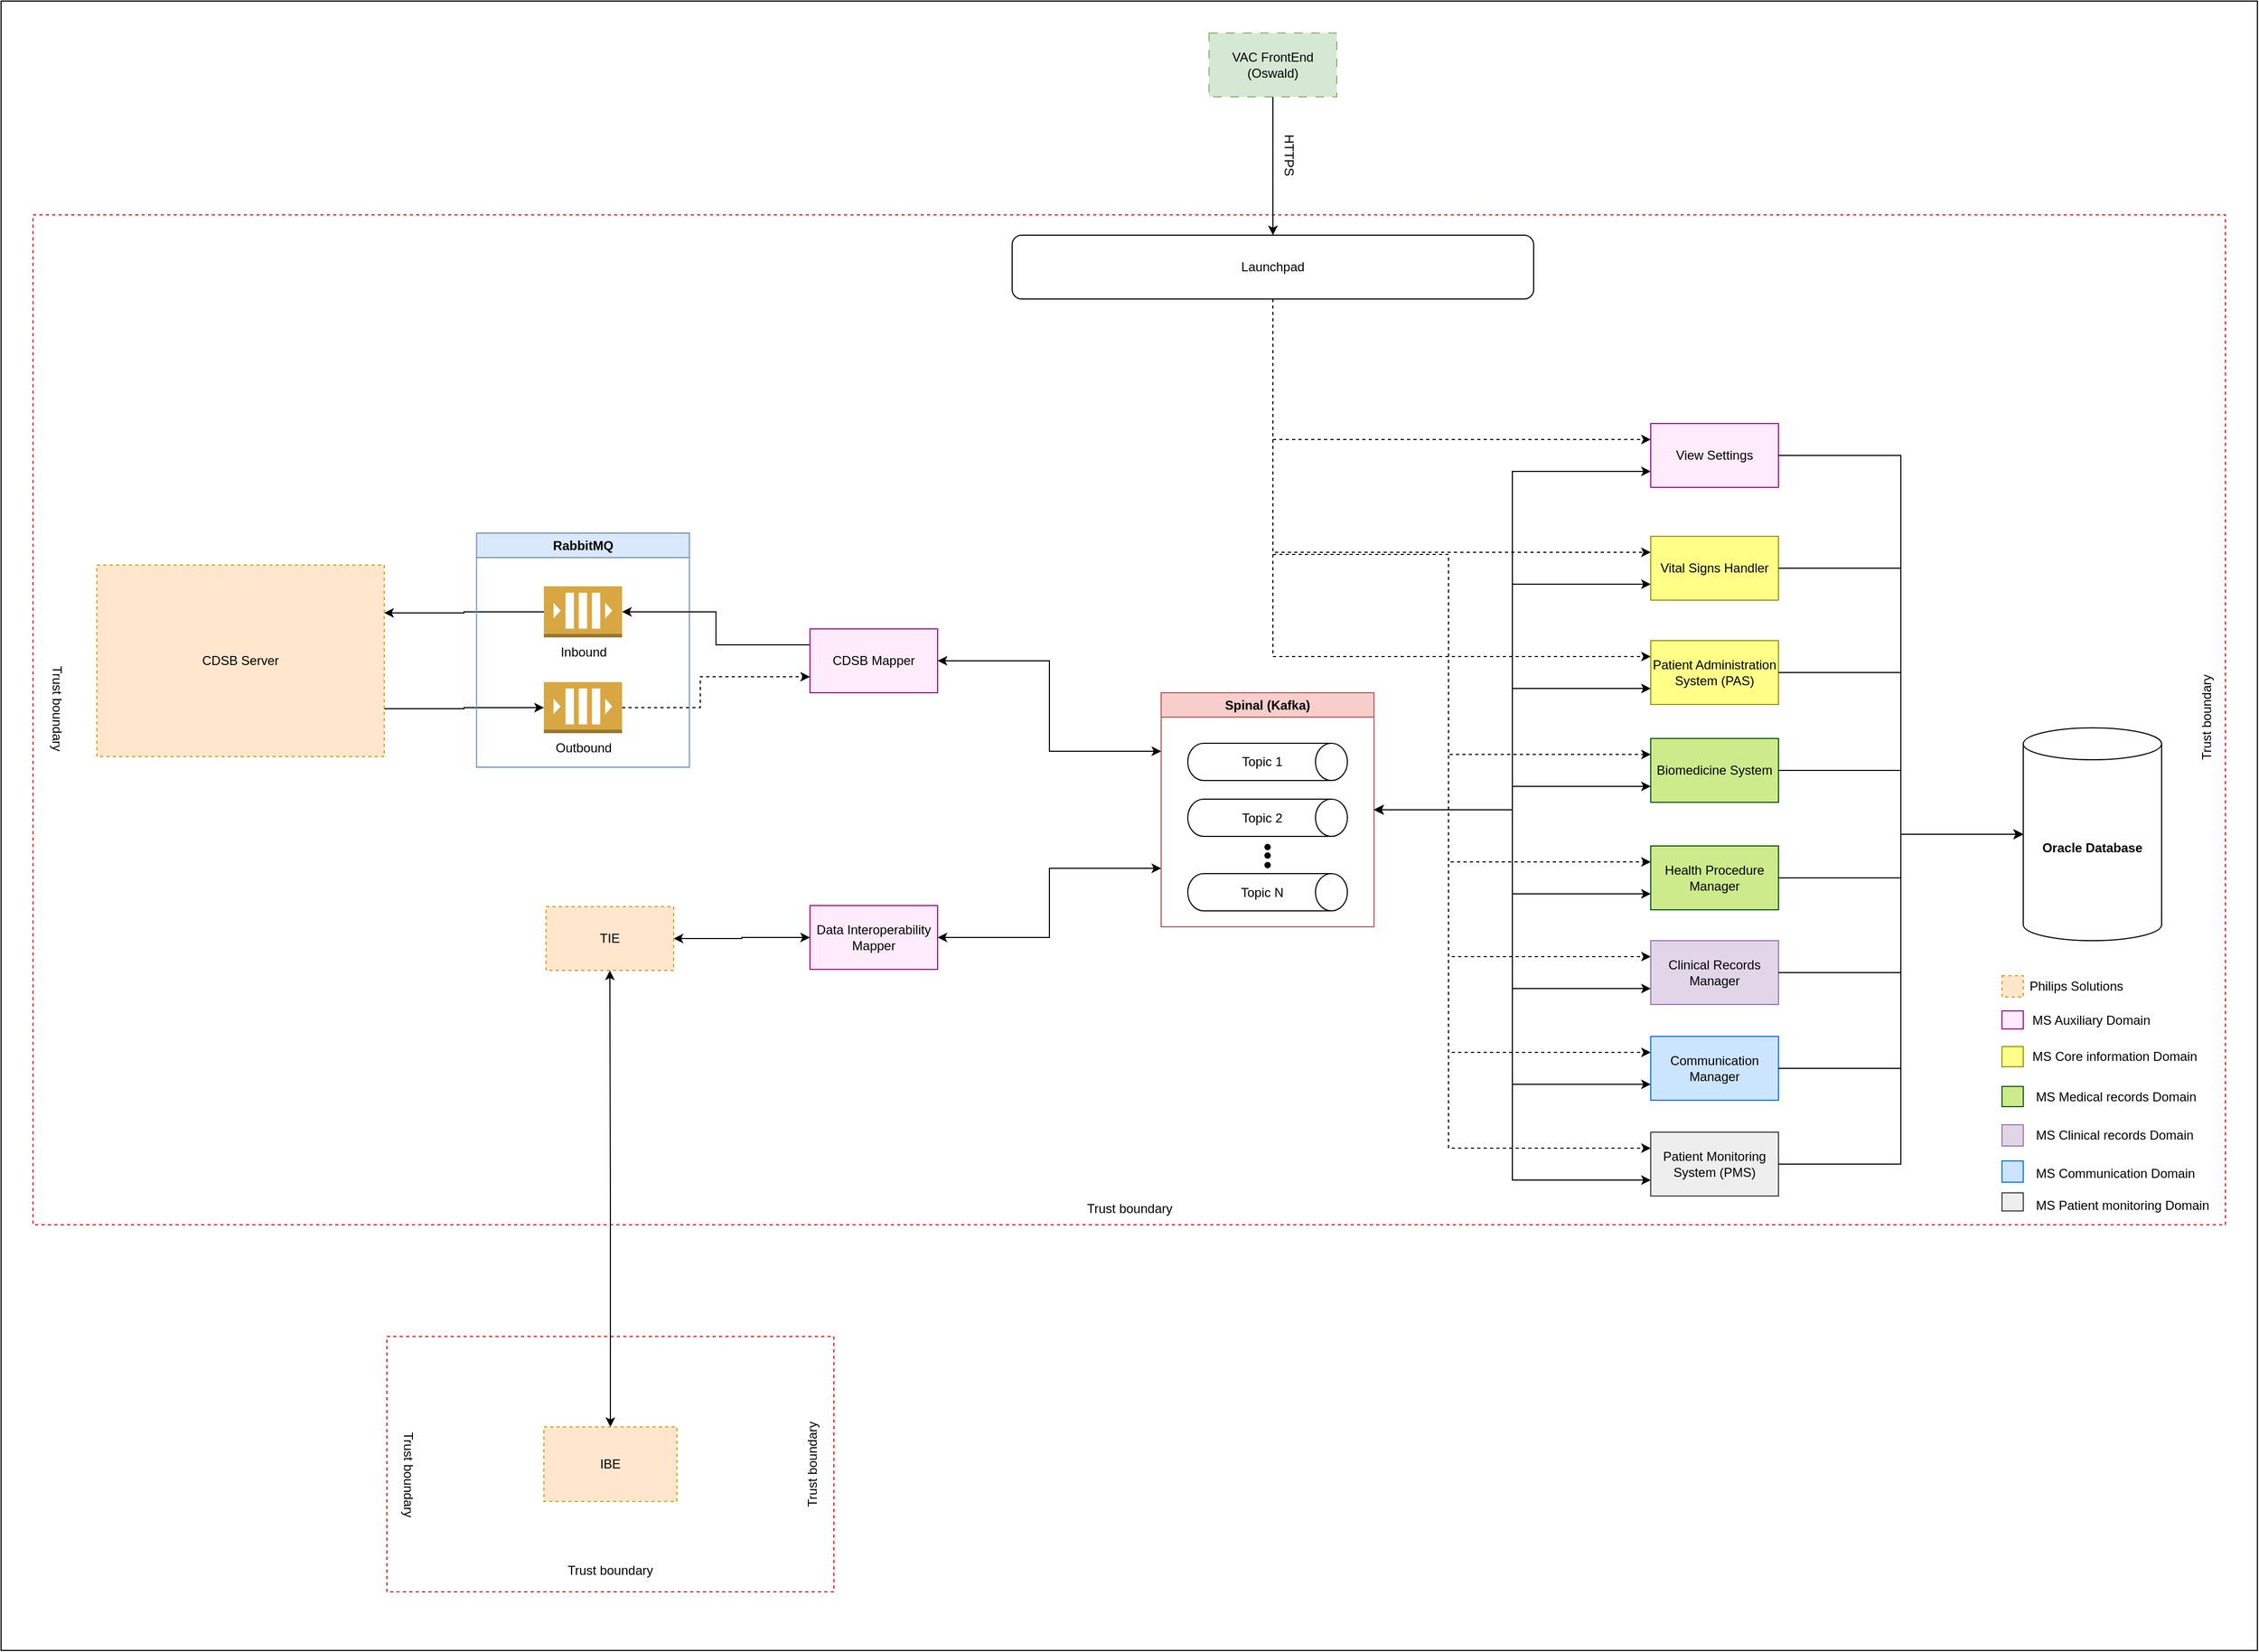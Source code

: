 <mxfile version="22.1.3" type="github">
  <diagram name="Page-1" id="HDLZt7XarpedacUDO0oT">
    <mxGraphModel dx="6035" dy="2965" grid="1" gridSize="10" guides="1" tooltips="1" connect="1" arrows="1" fold="1" page="1" pageScale="1" pageWidth="850" pageHeight="1100" math="0" shadow="0">
      <root>
        <mxCell id="0" />
        <mxCell id="1" parent="0" />
        <mxCell id="1GXBScwOlE1ZbxfYUWen-73" value="" style="rounded=0;whiteSpace=wrap;html=1;" parent="1" vertex="1">
          <mxGeometry x="-780" y="-30" width="2120" height="1550" as="geometry" />
        </mxCell>
        <mxCell id="wLOCvQxqYYAAoWDQDlSF-1" value="" style="rounded=0;whiteSpace=wrap;html=1;strokeColor=#FF0000;dashed=1;" vertex="1" parent="1">
          <mxGeometry x="-417.5" y="1225" width="420" height="240" as="geometry" />
        </mxCell>
        <mxCell id="1GXBScwOlE1ZbxfYUWen-25" value="" style="rounded=0;whiteSpace=wrap;html=1;strokeColor=#FF0000;dashed=1;" parent="1" vertex="1">
          <mxGeometry x="-750" y="171" width="2060" height="949" as="geometry" />
        </mxCell>
        <mxCell id="hpGYN8sblGuqchyIXFJa-3" style="edgeStyle=orthogonalEdgeStyle;rounded=0;orthogonalLoop=1;jettySize=auto;html=1;entryX=0.5;entryY=0;entryDx=0;entryDy=0;" parent="1" source="hpGYN8sblGuqchyIXFJa-1" target="hpGYN8sblGuqchyIXFJa-2" edge="1">
          <mxGeometry relative="1" as="geometry" />
        </mxCell>
        <mxCell id="hpGYN8sblGuqchyIXFJa-1" value="VAC FrontEnd (Oswald)" style="rounded=0;whiteSpace=wrap;html=1;dashed=1;dashPattern=8 8;fillColor=#d5e8d4;strokeColor=#82b366;" parent="1" vertex="1">
          <mxGeometry x="355" width="120" height="60" as="geometry" />
        </mxCell>
        <mxCell id="1GXBScwOlE1ZbxfYUWen-59" style="edgeStyle=orthogonalEdgeStyle;rounded=0;orthogonalLoop=1;jettySize=auto;html=1;entryX=0;entryY=0.25;entryDx=0;entryDy=0;exitX=0.5;exitY=1;exitDx=0;exitDy=0;dashed=1;" parent="1" source="hpGYN8sblGuqchyIXFJa-2" target="1GXBScwOlE1ZbxfYUWen-9" edge="1">
          <mxGeometry relative="1" as="geometry">
            <mxPoint x="440" y="350" as="targetPoint" />
            <Array as="points">
              <mxPoint x="415" y="382" />
            </Array>
          </mxGeometry>
        </mxCell>
        <mxCell id="1GXBScwOlE1ZbxfYUWen-60" style="edgeStyle=orthogonalEdgeStyle;rounded=0;orthogonalLoop=1;jettySize=auto;html=1;entryX=0;entryY=0.25;entryDx=0;entryDy=0;exitX=0.5;exitY=1;exitDx=0;exitDy=0;dashed=1;" parent="1" source="hpGYN8sblGuqchyIXFJa-2" target="1GXBScwOlE1ZbxfYUWen-12" edge="1">
          <mxGeometry relative="1" as="geometry">
            <Array as="points">
              <mxPoint x="415" y="488" />
            </Array>
          </mxGeometry>
        </mxCell>
        <mxCell id="1GXBScwOlE1ZbxfYUWen-61" style="edgeStyle=orthogonalEdgeStyle;rounded=0;orthogonalLoop=1;jettySize=auto;html=1;entryX=0;entryY=0.25;entryDx=0;entryDy=0;exitX=0.5;exitY=1;exitDx=0;exitDy=0;dashed=1;" parent="1" source="hpGYN8sblGuqchyIXFJa-2" target="1GXBScwOlE1ZbxfYUWen-5" edge="1">
          <mxGeometry relative="1" as="geometry" />
        </mxCell>
        <mxCell id="1GXBScwOlE1ZbxfYUWen-62" style="edgeStyle=orthogonalEdgeStyle;rounded=0;orthogonalLoop=1;jettySize=auto;html=1;exitX=0.5;exitY=1;exitDx=0;exitDy=0;entryX=0;entryY=0.25;entryDx=0;entryDy=0;dashed=1;" parent="1" source="hpGYN8sblGuqchyIXFJa-2" target="1GXBScwOlE1ZbxfYUWen-4" edge="1">
          <mxGeometry relative="1" as="geometry">
            <Array as="points">
              <mxPoint x="415" y="490" />
              <mxPoint x="580" y="490" />
              <mxPoint x="580" y="779" />
            </Array>
          </mxGeometry>
        </mxCell>
        <mxCell id="1GXBScwOlE1ZbxfYUWen-64" style="edgeStyle=orthogonalEdgeStyle;rounded=0;orthogonalLoop=1;jettySize=auto;html=1;exitX=0.5;exitY=1;exitDx=0;exitDy=0;entryX=0;entryY=0.25;entryDx=0;entryDy=0;dashed=1;" parent="1" source="hpGYN8sblGuqchyIXFJa-2" target="hpGYN8sblGuqchyIXFJa-42" edge="1">
          <mxGeometry relative="1" as="geometry">
            <Array as="points">
              <mxPoint x="415" y="490" />
              <mxPoint x="580" y="490" />
              <mxPoint x="580" y="868" />
            </Array>
          </mxGeometry>
        </mxCell>
        <mxCell id="1GXBScwOlE1ZbxfYUWen-65" style="edgeStyle=orthogonalEdgeStyle;rounded=0;orthogonalLoop=1;jettySize=auto;html=1;exitX=0.5;exitY=1;exitDx=0;exitDy=0;entryX=0;entryY=0.25;entryDx=0;entryDy=0;dashed=1;" parent="1" source="hpGYN8sblGuqchyIXFJa-2" target="hpGYN8sblGuqchyIXFJa-41" edge="1">
          <mxGeometry relative="1" as="geometry">
            <Array as="points">
              <mxPoint x="415" y="490" />
              <mxPoint x="580" y="490" />
              <mxPoint x="580" y="958" />
            </Array>
          </mxGeometry>
        </mxCell>
        <mxCell id="1GXBScwOlE1ZbxfYUWen-66" style="edgeStyle=orthogonalEdgeStyle;rounded=0;orthogonalLoop=1;jettySize=auto;html=1;entryX=0;entryY=0.25;entryDx=0;entryDy=0;exitX=0.5;exitY=1;exitDx=0;exitDy=0;dashed=1;" parent="1" source="hpGYN8sblGuqchyIXFJa-2" target="hpGYN8sblGuqchyIXFJa-40" edge="1">
          <mxGeometry relative="1" as="geometry">
            <mxPoint x="730" y="1060" as="targetPoint" />
            <Array as="points">
              <mxPoint x="415" y="490" />
              <mxPoint x="580" y="490" />
              <mxPoint x="580" y="1048" />
            </Array>
          </mxGeometry>
        </mxCell>
        <mxCell id="wLOCvQxqYYAAoWDQDlSF-5" style="edgeStyle=orthogonalEdgeStyle;rounded=0;orthogonalLoop=1;jettySize=auto;html=1;entryX=0;entryY=0.25;entryDx=0;entryDy=0;exitX=0.5;exitY=1;exitDx=0;exitDy=0;dashed=1;" edge="1" parent="1" source="hpGYN8sblGuqchyIXFJa-2" target="1GXBScwOlE1ZbxfYUWen-11">
          <mxGeometry relative="1" as="geometry">
            <Array as="points">
              <mxPoint x="415" y="490" />
              <mxPoint x="580" y="490" />
              <mxPoint x="580" y="678" />
            </Array>
          </mxGeometry>
        </mxCell>
        <mxCell id="hpGYN8sblGuqchyIXFJa-2" value="Launchpad" style="rounded=1;whiteSpace=wrap;html=1;" parent="1" vertex="1">
          <mxGeometry x="170" y="190" width="490" height="60" as="geometry" />
        </mxCell>
        <mxCell id="hpGYN8sblGuqchyIXFJa-10" style="edgeStyle=orthogonalEdgeStyle;rounded=0;orthogonalLoop=1;jettySize=auto;html=1;entryX=0;entryY=0.5;entryDx=0;entryDy=0;entryPerimeter=0;exitX=1;exitY=0.75;exitDx=0;exitDy=0;" parent="1" source="hpGYN8sblGuqchyIXFJa-4" target="hpGYN8sblGuqchyIXFJa-9" edge="1">
          <mxGeometry relative="1" as="geometry" />
        </mxCell>
        <mxCell id="hpGYN8sblGuqchyIXFJa-4" value="CDSB Server" style="rounded=0;whiteSpace=wrap;html=1;dashed=1;fillColor=#ffe6cc;strokeColor=#d79b00;" parent="1" vertex="1">
          <mxGeometry x="-690" y="500" width="270" height="180" as="geometry" />
        </mxCell>
        <mxCell id="hpGYN8sblGuqchyIXFJa-14" style="edgeStyle=orthogonalEdgeStyle;rounded=0;orthogonalLoop=1;jettySize=auto;html=1;exitX=1;exitY=0.5;exitDx=0;exitDy=0;exitPerimeter=0;entryX=0;entryY=0.75;entryDx=0;entryDy=0;dashed=1;" parent="1" source="hpGYN8sblGuqchyIXFJa-9" target="1GXBScwOlE1ZbxfYUWen-34" edge="1">
          <mxGeometry relative="1" as="geometry">
            <Array as="points">
              <mxPoint x="-123" y="634" />
              <mxPoint x="-123" y="605" />
            </Array>
            <mxPoint x="-50" y="605.0" as="targetPoint" />
          </mxGeometry>
        </mxCell>
        <mxCell id="hpGYN8sblGuqchyIXFJa-9" value="Outbound" style="outlineConnect=0;dashed=0;verticalLabelPosition=bottom;verticalAlign=top;align=center;html=1;shape=mxgraph.aws3.queue;fillColor=#D9A741;gradientColor=none;" parent="1" vertex="1">
          <mxGeometry x="-270" y="610" width="73.5" height="48" as="geometry" />
        </mxCell>
        <mxCell id="hpGYN8sblGuqchyIXFJa-12" style="edgeStyle=orthogonalEdgeStyle;rounded=0;orthogonalLoop=1;jettySize=auto;html=1;entryX=1;entryY=0.25;entryDx=0;entryDy=0;" parent="1" source="hpGYN8sblGuqchyIXFJa-11" target="hpGYN8sblGuqchyIXFJa-4" edge="1">
          <mxGeometry relative="1" as="geometry" />
        </mxCell>
        <mxCell id="hpGYN8sblGuqchyIXFJa-11" value="Inbound" style="outlineConnect=0;dashed=0;verticalLabelPosition=bottom;verticalAlign=top;align=center;html=1;shape=mxgraph.aws3.queue;fillColor=#D9A741;gradientColor=none;" parent="1" vertex="1">
          <mxGeometry x="-270" y="520" width="73.5" height="48" as="geometry" />
        </mxCell>
        <mxCell id="hpGYN8sblGuqchyIXFJa-13" value="RabbitMQ" style="swimlane;whiteSpace=wrap;html=1;fillColor=#dae8fc;strokeColor=#6c8ebf;" parent="1" vertex="1">
          <mxGeometry x="-333.25" y="470" width="200" height="220" as="geometry" />
        </mxCell>
        <mxCell id="hpGYN8sblGuqchyIXFJa-16" style="edgeStyle=orthogonalEdgeStyle;rounded=0;orthogonalLoop=1;jettySize=auto;html=1;entryX=1;entryY=0.5;entryDx=0;entryDy=0;entryPerimeter=0;exitX=0;exitY=0.25;exitDx=0;exitDy=0;" parent="1" source="1GXBScwOlE1ZbxfYUWen-34" target="hpGYN8sblGuqchyIXFJa-11" edge="1">
          <mxGeometry relative="1" as="geometry">
            <mxPoint x="-50" y="575.0" as="sourcePoint" />
          </mxGeometry>
        </mxCell>
        <mxCell id="hpGYN8sblGuqchyIXFJa-17" value="Spinal (Kafka)" style="swimlane;whiteSpace=wrap;html=1;fillColor=#f8cecc;strokeColor=#b85450;" parent="1" vertex="1">
          <mxGeometry x="310" y="620" width="200" height="220" as="geometry" />
        </mxCell>
        <mxCell id="hpGYN8sblGuqchyIXFJa-22" value="" style="group" parent="hpGYN8sblGuqchyIXFJa-17" vertex="1" connectable="0">
          <mxGeometry x="25" y="47.5" width="150" height="35" as="geometry" />
        </mxCell>
        <mxCell id="hpGYN8sblGuqchyIXFJa-20" value="" style="shape=cylinder3;whiteSpace=wrap;html=1;boundedLbl=1;backgroundOutline=1;size=15;rotation=90;" parent="hpGYN8sblGuqchyIXFJa-22" vertex="1">
          <mxGeometry x="57.5" y="-57.5" width="35" height="150" as="geometry" />
        </mxCell>
        <mxCell id="hpGYN8sblGuqchyIXFJa-21" value="Topic 1" style="text;html=1;strokeColor=none;fillColor=none;align=center;verticalAlign=middle;whiteSpace=wrap;rounded=0;" parent="hpGYN8sblGuqchyIXFJa-22" vertex="1">
          <mxGeometry x="40" y="2.5" width="60" height="30" as="geometry" />
        </mxCell>
        <mxCell id="hpGYN8sblGuqchyIXFJa-23" value="" style="group" parent="hpGYN8sblGuqchyIXFJa-17" vertex="1" connectable="0">
          <mxGeometry x="25" y="100" width="150" height="35" as="geometry" />
        </mxCell>
        <mxCell id="hpGYN8sblGuqchyIXFJa-24" value="" style="shape=cylinder3;whiteSpace=wrap;html=1;boundedLbl=1;backgroundOutline=1;size=15;rotation=90;" parent="hpGYN8sblGuqchyIXFJa-23" vertex="1">
          <mxGeometry x="57.5" y="-57.5" width="35" height="150" as="geometry" />
        </mxCell>
        <mxCell id="hpGYN8sblGuqchyIXFJa-25" value="Topic 2" style="text;html=1;strokeColor=none;fillColor=none;align=center;verticalAlign=middle;whiteSpace=wrap;rounded=0;" parent="hpGYN8sblGuqchyIXFJa-23" vertex="1">
          <mxGeometry x="40" y="2.5" width="60" height="30" as="geometry" />
        </mxCell>
        <mxCell id="hpGYN8sblGuqchyIXFJa-26" value="" style="group" parent="hpGYN8sblGuqchyIXFJa-17" vertex="1" connectable="0">
          <mxGeometry x="25" y="170" width="150" height="35" as="geometry" />
        </mxCell>
        <mxCell id="hpGYN8sblGuqchyIXFJa-27" value="" style="shape=cylinder3;whiteSpace=wrap;html=1;boundedLbl=1;backgroundOutline=1;size=15;rotation=90;" parent="hpGYN8sblGuqchyIXFJa-26" vertex="1">
          <mxGeometry x="57.5" y="-57.5" width="35" height="150" as="geometry" />
        </mxCell>
        <mxCell id="hpGYN8sblGuqchyIXFJa-28" value="Topic N" style="text;html=1;strokeColor=none;fillColor=none;align=center;verticalAlign=middle;whiteSpace=wrap;rounded=0;" parent="hpGYN8sblGuqchyIXFJa-26" vertex="1">
          <mxGeometry x="40" y="2.5" width="60" height="30" as="geometry" />
        </mxCell>
        <mxCell id="hpGYN8sblGuqchyIXFJa-32" value="" style="shape=waypoint;sketch=0;size=6;pointerEvents=1;points=[];fillColor=none;resizable=0;rotatable=0;perimeter=centerPerimeter;snapToPoint=1;" parent="hpGYN8sblGuqchyIXFJa-17" vertex="1">
          <mxGeometry x="90" y="135" width="20" height="20" as="geometry" />
        </mxCell>
        <mxCell id="hpGYN8sblGuqchyIXFJa-33" value="" style="shape=waypoint;sketch=0;size=6;pointerEvents=1;points=[];fillColor=none;resizable=0;rotatable=0;perimeter=centerPerimeter;snapToPoint=1;" parent="hpGYN8sblGuqchyIXFJa-17" vertex="1">
          <mxGeometry x="90" y="143" width="20" height="20" as="geometry" />
        </mxCell>
        <mxCell id="hpGYN8sblGuqchyIXFJa-34" value="" style="shape=waypoint;sketch=0;size=6;pointerEvents=1;points=[];fillColor=none;resizable=0;rotatable=0;perimeter=centerPerimeter;snapToPoint=1;" parent="1" vertex="1">
          <mxGeometry x="400" y="772" width="20" height="20" as="geometry" />
        </mxCell>
        <mxCell id="1GXBScwOlE1ZbxfYUWen-56" style="edgeStyle=orthogonalEdgeStyle;rounded=0;orthogonalLoop=1;jettySize=auto;html=1;entryX=1;entryY=0.5;entryDx=0;entryDy=0;startArrow=classic;startFill=1;exitX=0;exitY=0.75;exitDx=0;exitDy=0;" parent="1" source="hpGYN8sblGuqchyIXFJa-40" target="hpGYN8sblGuqchyIXFJa-17" edge="1">
          <mxGeometry relative="1" as="geometry" />
        </mxCell>
        <mxCell id="hpGYN8sblGuqchyIXFJa-40" value="Patient Monitoring System (PMS)" style="rounded=0;whiteSpace=wrap;html=1;fillColor=#eeeeee;strokeColor=#36393d;" parent="1" vertex="1">
          <mxGeometry x="770" y="1033" width="120" height="60" as="geometry" />
        </mxCell>
        <mxCell id="1GXBScwOlE1ZbxfYUWen-55" style="edgeStyle=orthogonalEdgeStyle;rounded=0;orthogonalLoop=1;jettySize=auto;html=1;entryX=1;entryY=0.5;entryDx=0;entryDy=0;startArrow=classic;startFill=1;exitX=0;exitY=0.75;exitDx=0;exitDy=0;" parent="1" source="hpGYN8sblGuqchyIXFJa-41" target="hpGYN8sblGuqchyIXFJa-17" edge="1">
          <mxGeometry relative="1" as="geometry" />
        </mxCell>
        <mxCell id="hpGYN8sblGuqchyIXFJa-41" value="Communication Manager" style="rounded=0;whiteSpace=wrap;html=1;fillColor=#cce5ff;strokeColor=#006eff;" parent="1" vertex="1">
          <mxGeometry x="770" y="943" width="120" height="60" as="geometry" />
        </mxCell>
        <mxCell id="1GXBScwOlE1ZbxfYUWen-54" style="edgeStyle=orthogonalEdgeStyle;rounded=0;orthogonalLoop=1;jettySize=auto;html=1;entryX=1;entryY=0.5;entryDx=0;entryDy=0;startArrow=classic;startFill=1;exitX=0;exitY=0.75;exitDx=0;exitDy=0;" parent="1" source="hpGYN8sblGuqchyIXFJa-42" target="hpGYN8sblGuqchyIXFJa-17" edge="1">
          <mxGeometry relative="1" as="geometry" />
        </mxCell>
        <mxCell id="hpGYN8sblGuqchyIXFJa-42" value="Clinical Records Manager" style="rounded=0;whiteSpace=wrap;html=1;fillColor=#e1d5e7;strokeColor=#9673a6;" parent="1" vertex="1">
          <mxGeometry x="770" y="853" width="120" height="60" as="geometry" />
        </mxCell>
        <mxCell id="hpGYN8sblGuqchyIXFJa-61" value="&lt;b&gt;Oracle Database&lt;/b&gt;" style="shape=cylinder3;whiteSpace=wrap;html=1;boundedLbl=1;backgroundOutline=1;size=15;" parent="1" vertex="1">
          <mxGeometry x="1120" y="653" width="130" height="200" as="geometry" />
        </mxCell>
        <mxCell id="1GXBScwOlE1ZbxfYUWen-38" style="edgeStyle=orthogonalEdgeStyle;rounded=0;orthogonalLoop=1;jettySize=auto;html=1;entryX=0;entryY=0.5;entryDx=0;entryDy=0;startArrow=classic;startFill=1;" parent="1" source="hpGYN8sblGuqchyIXFJa-64" target="1GXBScwOlE1ZbxfYUWen-33" edge="1">
          <mxGeometry relative="1" as="geometry" />
        </mxCell>
        <mxCell id="hpGYN8sblGuqchyIXFJa-64" value="TIE" style="rounded=0;whiteSpace=wrap;html=1;fillColor=#ffe6cc;strokeColor=#d79b00;dashed=1;" parent="1" vertex="1">
          <mxGeometry x="-268" y="821" width="120" height="60" as="geometry" />
        </mxCell>
        <mxCell id="mvtWlDFiYxN2bF2CPQMe-2" style="edgeStyle=orthogonalEdgeStyle;rounded=0;orthogonalLoop=1;jettySize=auto;html=1;entryX=0.5;entryY=1;entryDx=0;entryDy=0;startArrow=classic;startFill=1;" parent="1" source="mvtWlDFiYxN2bF2CPQMe-1" target="hpGYN8sblGuqchyIXFJa-64" edge="1">
          <mxGeometry relative="1" as="geometry" />
        </mxCell>
        <mxCell id="mvtWlDFiYxN2bF2CPQMe-1" value="IBE" style="rounded=0;whiteSpace=wrap;html=1;dashed=1;fillColor=#ffe6cc;strokeColor=#d79b00;" parent="1" vertex="1">
          <mxGeometry x="-270" y="1310" width="125" height="70" as="geometry" />
        </mxCell>
        <mxCell id="1GXBScwOlE1ZbxfYUWen-53" style="edgeStyle=orthogonalEdgeStyle;rounded=0;orthogonalLoop=1;jettySize=auto;html=1;entryX=1;entryY=0.5;entryDx=0;entryDy=0;startArrow=classic;startFill=1;exitX=0;exitY=0.75;exitDx=0;exitDy=0;" parent="1" source="1GXBScwOlE1ZbxfYUWen-4" target="hpGYN8sblGuqchyIXFJa-17" edge="1">
          <mxGeometry relative="1" as="geometry" />
        </mxCell>
        <mxCell id="1GXBScwOlE1ZbxfYUWen-4" value="Health Procedure Manager" style="rounded=0;whiteSpace=wrap;html=1;fillColor=#cdeb8b;strokeColor=#045309;" parent="1" vertex="1">
          <mxGeometry x="770" y="764" width="120" height="60" as="geometry" />
        </mxCell>
        <mxCell id="1GXBScwOlE1ZbxfYUWen-51" style="edgeStyle=orthogonalEdgeStyle;rounded=0;orthogonalLoop=1;jettySize=auto;html=1;entryX=1;entryY=0.5;entryDx=0;entryDy=0;startArrow=classic;startFill=1;exitX=0;exitY=0.75;exitDx=0;exitDy=0;" parent="1" source="1GXBScwOlE1ZbxfYUWen-5" target="hpGYN8sblGuqchyIXFJa-17" edge="1">
          <mxGeometry relative="1" as="geometry" />
        </mxCell>
        <mxCell id="1GXBScwOlE1ZbxfYUWen-5" value="Patient Administration System (PAS)" style="rounded=0;whiteSpace=wrap;html=1;fillColor=#ffff88;strokeColor=#899b03;" parent="1" vertex="1">
          <mxGeometry x="770" y="571" width="120" height="60" as="geometry" />
        </mxCell>
        <mxCell id="1GXBScwOlE1ZbxfYUWen-49" style="edgeStyle=orthogonalEdgeStyle;rounded=0;orthogonalLoop=1;jettySize=auto;html=1;entryX=1;entryY=0.5;entryDx=0;entryDy=0;startArrow=classic;startFill=1;exitX=0;exitY=0.75;exitDx=0;exitDy=0;" parent="1" source="1GXBScwOlE1ZbxfYUWen-9" target="hpGYN8sblGuqchyIXFJa-17" edge="1">
          <mxGeometry relative="1" as="geometry" />
        </mxCell>
        <mxCell id="1GXBScwOlE1ZbxfYUWen-9" value="View Settings" style="rounded=0;whiteSpace=wrap;html=1;fillColor=#FFEBFC;strokeColor=#a8009a;fillStyle=auto;" parent="1" vertex="1">
          <mxGeometry x="770" y="367" width="120" height="60" as="geometry" />
        </mxCell>
        <mxCell id="1GXBScwOlE1ZbxfYUWen-52" style="edgeStyle=orthogonalEdgeStyle;rounded=0;orthogonalLoop=1;jettySize=auto;html=1;entryX=1;entryY=0.5;entryDx=0;entryDy=0;startArrow=classic;startFill=1;exitX=0;exitY=0.75;exitDx=0;exitDy=0;" parent="1" source="1GXBScwOlE1ZbxfYUWen-11" target="hpGYN8sblGuqchyIXFJa-17" edge="1">
          <mxGeometry relative="1" as="geometry" />
        </mxCell>
        <mxCell id="1GXBScwOlE1ZbxfYUWen-11" value="Biomedicine System" style="rounded=0;whiteSpace=wrap;html=1;fillColor=#cdeb8b;strokeColor=#045309;" parent="1" vertex="1">
          <mxGeometry x="770" y="663" width="120" height="60" as="geometry" />
        </mxCell>
        <mxCell id="1GXBScwOlE1ZbxfYUWen-50" style="edgeStyle=orthogonalEdgeStyle;rounded=0;orthogonalLoop=1;jettySize=auto;html=1;entryX=1;entryY=0.5;entryDx=0;entryDy=0;startArrow=classic;startFill=1;exitX=0;exitY=0.75;exitDx=0;exitDy=0;" parent="1" source="1GXBScwOlE1ZbxfYUWen-12" target="hpGYN8sblGuqchyIXFJa-17" edge="1">
          <mxGeometry relative="1" as="geometry" />
        </mxCell>
        <mxCell id="1GXBScwOlE1ZbxfYUWen-12" value="Vital Signs Handler" style="rounded=0;whiteSpace=wrap;html=1;fillColor=#ffff88;strokeColor=#899b03;" parent="1" vertex="1">
          <mxGeometry x="770" y="473" width="120" height="60" as="geometry" />
        </mxCell>
        <mxCell id="1GXBScwOlE1ZbxfYUWen-48" style="edgeStyle=orthogonalEdgeStyle;rounded=0;orthogonalLoop=1;jettySize=auto;html=1;entryX=0;entryY=0.75;entryDx=0;entryDy=0;startArrow=classic;startFill=1;" parent="1" source="1GXBScwOlE1ZbxfYUWen-33" target="hpGYN8sblGuqchyIXFJa-17" edge="1">
          <mxGeometry relative="1" as="geometry" />
        </mxCell>
        <mxCell id="1GXBScwOlE1ZbxfYUWen-33" value="Data Interoperability Mapper" style="rounded=0;whiteSpace=wrap;html=1;fillColor=#FFEBFC;strokeColor=#a8009a;fillStyle=auto;" parent="1" vertex="1">
          <mxGeometry x="-20" y="820" width="120" height="60" as="geometry" />
        </mxCell>
        <mxCell id="1GXBScwOlE1ZbxfYUWen-47" style="edgeStyle=orthogonalEdgeStyle;rounded=0;orthogonalLoop=1;jettySize=auto;html=1;entryX=0;entryY=0.25;entryDx=0;entryDy=0;startArrow=classic;startFill=1;" parent="1" source="1GXBScwOlE1ZbxfYUWen-34" target="hpGYN8sblGuqchyIXFJa-17" edge="1">
          <mxGeometry relative="1" as="geometry" />
        </mxCell>
        <mxCell id="1GXBScwOlE1ZbxfYUWen-34" value="CDSB Mapper" style="rounded=0;whiteSpace=wrap;html=1;fillColor=#FFEBFC;strokeColor=#a8009a;fillStyle=auto;" parent="1" vertex="1">
          <mxGeometry x="-20" y="560" width="120" height="60" as="geometry" />
        </mxCell>
        <mxCell id="1GXBScwOlE1ZbxfYUWen-39" style="edgeStyle=orthogonalEdgeStyle;rounded=0;orthogonalLoop=1;jettySize=auto;html=1;entryX=0;entryY=0.5;entryDx=0;entryDy=0;entryPerimeter=0;" parent="1" source="1GXBScwOlE1ZbxfYUWen-9" target="hpGYN8sblGuqchyIXFJa-61" edge="1">
          <mxGeometry relative="1" as="geometry" />
        </mxCell>
        <mxCell id="1GXBScwOlE1ZbxfYUWen-40" style="edgeStyle=orthogonalEdgeStyle;rounded=0;orthogonalLoop=1;jettySize=auto;html=1;entryX=0;entryY=0.5;entryDx=0;entryDy=0;entryPerimeter=0;" parent="1" source="1GXBScwOlE1ZbxfYUWen-12" target="hpGYN8sblGuqchyIXFJa-61" edge="1">
          <mxGeometry relative="1" as="geometry" />
        </mxCell>
        <mxCell id="1GXBScwOlE1ZbxfYUWen-41" style="edgeStyle=orthogonalEdgeStyle;rounded=0;orthogonalLoop=1;jettySize=auto;html=1;entryX=0;entryY=0.5;entryDx=0;entryDy=0;entryPerimeter=0;" parent="1" source="1GXBScwOlE1ZbxfYUWen-5" target="hpGYN8sblGuqchyIXFJa-61" edge="1">
          <mxGeometry relative="1" as="geometry" />
        </mxCell>
        <mxCell id="1GXBScwOlE1ZbxfYUWen-42" style="edgeStyle=orthogonalEdgeStyle;rounded=0;orthogonalLoop=1;jettySize=auto;html=1;entryX=0;entryY=0.5;entryDx=0;entryDy=0;entryPerimeter=0;" parent="1" source="1GXBScwOlE1ZbxfYUWen-11" target="hpGYN8sblGuqchyIXFJa-61" edge="1">
          <mxGeometry relative="1" as="geometry" />
        </mxCell>
        <mxCell id="1GXBScwOlE1ZbxfYUWen-43" style="edgeStyle=orthogonalEdgeStyle;rounded=0;orthogonalLoop=1;jettySize=auto;html=1;entryX=0;entryY=0.5;entryDx=0;entryDy=0;entryPerimeter=0;" parent="1" source="1GXBScwOlE1ZbxfYUWen-4" target="hpGYN8sblGuqchyIXFJa-61" edge="1">
          <mxGeometry relative="1" as="geometry" />
        </mxCell>
        <mxCell id="1GXBScwOlE1ZbxfYUWen-44" style="edgeStyle=orthogonalEdgeStyle;rounded=0;orthogonalLoop=1;jettySize=auto;html=1;entryX=0;entryY=0.5;entryDx=0;entryDy=0;entryPerimeter=0;" parent="1" source="hpGYN8sblGuqchyIXFJa-42" target="hpGYN8sblGuqchyIXFJa-61" edge="1">
          <mxGeometry relative="1" as="geometry" />
        </mxCell>
        <mxCell id="1GXBScwOlE1ZbxfYUWen-45" style="edgeStyle=orthogonalEdgeStyle;rounded=0;orthogonalLoop=1;jettySize=auto;html=1;entryX=0;entryY=0.5;entryDx=0;entryDy=0;entryPerimeter=0;" parent="1" source="hpGYN8sblGuqchyIXFJa-41" target="hpGYN8sblGuqchyIXFJa-61" edge="1">
          <mxGeometry relative="1" as="geometry" />
        </mxCell>
        <mxCell id="1GXBScwOlE1ZbxfYUWen-46" style="edgeStyle=orthogonalEdgeStyle;rounded=0;orthogonalLoop=1;jettySize=auto;html=1;entryX=0;entryY=0.5;entryDx=0;entryDy=0;entryPerimeter=0;" parent="1" source="hpGYN8sblGuqchyIXFJa-40" target="hpGYN8sblGuqchyIXFJa-61" edge="1">
          <mxGeometry relative="1" as="geometry" />
        </mxCell>
        <mxCell id="1GXBScwOlE1ZbxfYUWen-67" value="Trust boundary" style="text;html=1;strokeColor=none;fillColor=none;align=center;verticalAlign=middle;whiteSpace=wrap;rounded=0;" parent="1" vertex="1">
          <mxGeometry x="227.5" y="1090" width="105" height="30" as="geometry" />
        </mxCell>
        <mxCell id="1GXBScwOlE1ZbxfYUWen-68" value="Trust boundary" style="text;html=1;strokeColor=none;fillColor=none;align=center;verticalAlign=middle;whiteSpace=wrap;rounded=0;rotation=-90;" parent="1" vertex="1">
          <mxGeometry x="1240" y="628" width="105" height="30" as="geometry" />
        </mxCell>
        <mxCell id="1GXBScwOlE1ZbxfYUWen-69" value="Trust boundary" style="text;html=1;strokeColor=none;fillColor=none;align=center;verticalAlign=middle;whiteSpace=wrap;rounded=0;rotation=90;" parent="1" vertex="1">
          <mxGeometry x="-780" y="620" width="105" height="30" as="geometry" />
        </mxCell>
        <mxCell id="1GXBScwOlE1ZbxfYUWen-71" value="HTTPS" style="text;html=1;strokeColor=none;fillColor=none;align=center;verticalAlign=middle;whiteSpace=wrap;rounded=0;rotation=90;" parent="1" vertex="1">
          <mxGeometry x="400" y="100" width="60" height="30" as="geometry" />
        </mxCell>
        <mxCell id="1GXBScwOlE1ZbxfYUWen-74" value="" style="rounded=0;whiteSpace=wrap;html=1;dashed=1;fillColor=#ffe6cc;strokeColor=#d79b00;" parent="1" vertex="1">
          <mxGeometry x="1100" y="886" width="20" height="20" as="geometry" />
        </mxCell>
        <mxCell id="1GXBScwOlE1ZbxfYUWen-75" value="Philips Solutions" style="text;html=1;strokeColor=none;fillColor=none;align=center;verticalAlign=middle;whiteSpace=wrap;rounded=0;" parent="1" vertex="1">
          <mxGeometry x="1120" y="881" width="100" height="30" as="geometry" />
        </mxCell>
        <mxCell id="1GXBScwOlE1ZbxfYUWen-76" value="" style="rounded=0;whiteSpace=wrap;html=1;fillColor=#FFEBFC;strokeColor=#a8009a;fillStyle=auto;" parent="1" vertex="1">
          <mxGeometry x="1100" y="919" width="20" height="17" as="geometry" />
        </mxCell>
        <mxCell id="1GXBScwOlE1ZbxfYUWen-77" value="&amp;nbsp; MS Auxiliary Domain" style="text;html=1;strokeColor=none;fillColor=none;align=left;verticalAlign=middle;whiteSpace=wrap;rounded=0;" parent="1" vertex="1">
          <mxGeometry x="1120" y="912.5" width="170" height="30" as="geometry" />
        </mxCell>
        <mxCell id="1GXBScwOlE1ZbxfYUWen-78" value="" style="rounded=0;whiteSpace=wrap;html=1;fillColor=#ffff88;strokeColor=#899b03;" parent="1" vertex="1">
          <mxGeometry x="1100" y="952.5" width="20" height="19" as="geometry" />
        </mxCell>
        <mxCell id="1GXBScwOlE1ZbxfYUWen-79" value="&amp;nbsp; MS Core information Domain" style="text;html=1;strokeColor=none;fillColor=none;align=left;verticalAlign=middle;whiteSpace=wrap;rounded=0;" parent="1" vertex="1">
          <mxGeometry x="1120" y="947" width="170" height="30" as="geometry" />
        </mxCell>
        <mxCell id="1GXBScwOlE1ZbxfYUWen-80" value="" style="rounded=0;whiteSpace=wrap;html=1;fillColor=#cdeb8b;strokeColor=#045309;" parent="1" vertex="1">
          <mxGeometry x="1100" y="990" width="20" height="19" as="geometry" />
        </mxCell>
        <mxCell id="1GXBScwOlE1ZbxfYUWen-81" value="&amp;nbsp; &amp;nbsp;MS Medical records Domain" style="text;html=1;strokeColor=none;fillColor=none;align=left;verticalAlign=middle;whiteSpace=wrap;rounded=0;" parent="1" vertex="1">
          <mxGeometry x="1120" y="984.5" width="170" height="30" as="geometry" />
        </mxCell>
        <mxCell id="1GXBScwOlE1ZbxfYUWen-82" value="" style="rounded=0;whiteSpace=wrap;html=1;fillColor=#e1d5e7;strokeColor=#9673a6;" parent="1" vertex="1">
          <mxGeometry x="1100" y="1026" width="20" height="20" as="geometry" />
        </mxCell>
        <mxCell id="1GXBScwOlE1ZbxfYUWen-83" value="&amp;nbsp; &amp;nbsp;MS Clinical records Domain" style="text;html=1;strokeColor=none;fillColor=none;align=left;verticalAlign=middle;whiteSpace=wrap;rounded=0;" parent="1" vertex="1">
          <mxGeometry x="1120" y="1021" width="170" height="30" as="geometry" />
        </mxCell>
        <mxCell id="1GXBScwOlE1ZbxfYUWen-84" value="" style="rounded=0;whiteSpace=wrap;html=1;fillColor=#cce5ff;strokeColor=#006eff;" parent="1" vertex="1">
          <mxGeometry x="1100" y="1060" width="20" height="20" as="geometry" />
        </mxCell>
        <mxCell id="1GXBScwOlE1ZbxfYUWen-85" value="&amp;nbsp; &amp;nbsp;MS Communication Domain" style="text;html=1;strokeColor=none;fillColor=none;align=left;verticalAlign=middle;whiteSpace=wrap;rounded=0;" parent="1" vertex="1">
          <mxGeometry x="1120" y="1057" width="170" height="30" as="geometry" />
        </mxCell>
        <mxCell id="1GXBScwOlE1ZbxfYUWen-86" value="" style="rounded=0;whiteSpace=wrap;html=1;fillColor=#eeeeee;strokeColor=#36393d;" parent="1" vertex="1">
          <mxGeometry x="1100" y="1090" width="20" height="17" as="geometry" />
        </mxCell>
        <mxCell id="1GXBScwOlE1ZbxfYUWen-87" value="&amp;nbsp; &amp;nbsp;MS Patient monitoring Domain" style="text;html=1;strokeColor=none;fillColor=none;align=left;verticalAlign=middle;whiteSpace=wrap;rounded=0;" parent="1" vertex="1">
          <mxGeometry x="1120" y="1087" width="180" height="30" as="geometry" />
        </mxCell>
        <mxCell id="wLOCvQxqYYAAoWDQDlSF-2" value="Trust boundary" style="text;html=1;strokeColor=none;fillColor=none;align=center;verticalAlign=middle;whiteSpace=wrap;rounded=0;" vertex="1" parent="1">
          <mxGeometry x="-260" y="1430" width="105" height="30" as="geometry" />
        </mxCell>
        <mxCell id="wLOCvQxqYYAAoWDQDlSF-3" value="Trust boundary" style="text;html=1;strokeColor=none;fillColor=none;align=center;verticalAlign=middle;whiteSpace=wrap;rounded=0;rotation=90;" vertex="1" parent="1">
          <mxGeometry x="-450" y="1340" width="105" height="30" as="geometry" />
        </mxCell>
        <mxCell id="wLOCvQxqYYAAoWDQDlSF-4" value="Trust boundary" style="text;html=1;strokeColor=none;fillColor=none;align=center;verticalAlign=middle;whiteSpace=wrap;rounded=0;rotation=-90;" vertex="1" parent="1">
          <mxGeometry x="-70" y="1330" width="105" height="30" as="geometry" />
        </mxCell>
      </root>
    </mxGraphModel>
  </diagram>
</mxfile>
